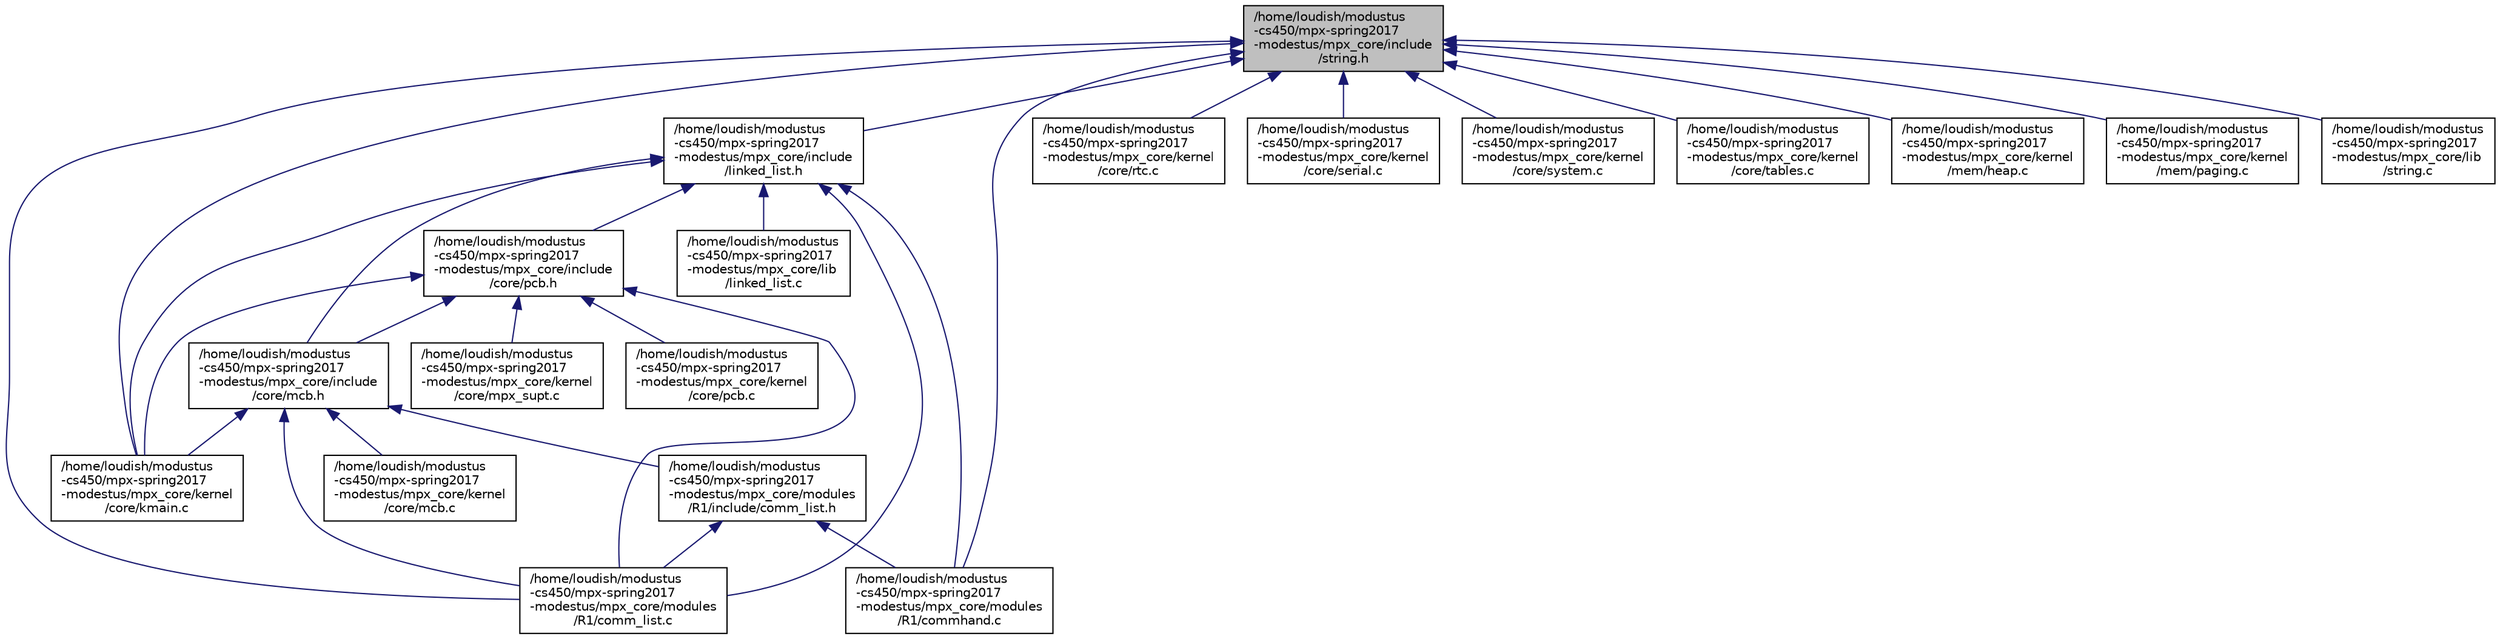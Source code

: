 digraph "/home/loudish/modustus-cs450/mpx-spring2017-modestus/mpx_core/include/string.h"
{
  edge [fontname="Helvetica",fontsize="10",labelfontname="Helvetica",labelfontsize="10"];
  node [fontname="Helvetica",fontsize="10",shape=record];
  Node1 [label="/home/loudish/modustus\l-cs450/mpx-spring2017\l-modestus/mpx_core/include\l/string.h",height=0.2,width=0.4,color="black", fillcolor="grey75", style="filled", fontcolor="black"];
  Node1 -> Node2 [dir="back",color="midnightblue",fontsize="10",style="solid",fontname="Helvetica"];
  Node2 [label="/home/loudish/modustus\l-cs450/mpx-spring2017\l-modestus/mpx_core/include\l/linked_list.h",height=0.2,width=0.4,color="black", fillcolor="white", style="filled",URL="$linked__list_8h.html"];
  Node2 -> Node3 [dir="back",color="midnightblue",fontsize="10",style="solid",fontname="Helvetica"];
  Node3 [label="/home/loudish/modustus\l-cs450/mpx-spring2017\l-modestus/mpx_core/include\l/core/mcb.h",height=0.2,width=0.4,color="black", fillcolor="white", style="filled",URL="$mcb_8h.html"];
  Node3 -> Node4 [dir="back",color="midnightblue",fontsize="10",style="solid",fontname="Helvetica"];
  Node4 [label="/home/loudish/modustus\l-cs450/mpx-spring2017\l-modestus/mpx_core/kernel\l/core/kmain.c",height=0.2,width=0.4,color="black", fillcolor="white", style="filled",URL="$kmain_8c.html"];
  Node3 -> Node5 [dir="back",color="midnightblue",fontsize="10",style="solid",fontname="Helvetica"];
  Node5 [label="/home/loudish/modustus\l-cs450/mpx-spring2017\l-modestus/mpx_core/kernel\l/core/mcb.c",height=0.2,width=0.4,color="black", fillcolor="white", style="filled",URL="$mcb_8c.html"];
  Node3 -> Node6 [dir="back",color="midnightblue",fontsize="10",style="solid",fontname="Helvetica"];
  Node6 [label="/home/loudish/modustus\l-cs450/mpx-spring2017\l-modestus/mpx_core/modules\l/R1/include/comm_list.h",height=0.2,width=0.4,color="black", fillcolor="white", style="filled",URL="$comm__list_8h.html"];
  Node6 -> Node7 [dir="back",color="midnightblue",fontsize="10",style="solid",fontname="Helvetica"];
  Node7 [label="/home/loudish/modustus\l-cs450/mpx-spring2017\l-modestus/mpx_core/modules\l/R1/comm_list.c",height=0.2,width=0.4,color="black", fillcolor="white", style="filled",URL="$comm__list_8c.html"];
  Node6 -> Node8 [dir="back",color="midnightblue",fontsize="10",style="solid",fontname="Helvetica"];
  Node8 [label="/home/loudish/modustus\l-cs450/mpx-spring2017\l-modestus/mpx_core/modules\l/R1/commhand.c",height=0.2,width=0.4,color="black", fillcolor="white", style="filled",URL="$commhand_8c.html"];
  Node3 -> Node7 [dir="back",color="midnightblue",fontsize="10",style="solid",fontname="Helvetica"];
  Node2 -> Node9 [dir="back",color="midnightblue",fontsize="10",style="solid",fontname="Helvetica"];
  Node9 [label="/home/loudish/modustus\l-cs450/mpx-spring2017\l-modestus/mpx_core/include\l/core/pcb.h",height=0.2,width=0.4,color="black", fillcolor="white", style="filled",URL="$pcb_8h.html"];
  Node9 -> Node3 [dir="back",color="midnightblue",fontsize="10",style="solid",fontname="Helvetica"];
  Node9 -> Node4 [dir="back",color="midnightblue",fontsize="10",style="solid",fontname="Helvetica"];
  Node9 -> Node10 [dir="back",color="midnightblue",fontsize="10",style="solid",fontname="Helvetica"];
  Node10 [label="/home/loudish/modustus\l-cs450/mpx-spring2017\l-modestus/mpx_core/kernel\l/core/mpx_supt.c",height=0.2,width=0.4,color="black", fillcolor="white", style="filled",URL="$mpx__supt_8c.html"];
  Node9 -> Node11 [dir="back",color="midnightblue",fontsize="10",style="solid",fontname="Helvetica"];
  Node11 [label="/home/loudish/modustus\l-cs450/mpx-spring2017\l-modestus/mpx_core/kernel\l/core/pcb.c",height=0.2,width=0.4,color="black", fillcolor="white", style="filled",URL="$pcb_8c.html"];
  Node9 -> Node7 [dir="back",color="midnightblue",fontsize="10",style="solid",fontname="Helvetica"];
  Node2 -> Node4 [dir="back",color="midnightblue",fontsize="10",style="solid",fontname="Helvetica"];
  Node2 -> Node12 [dir="back",color="midnightblue",fontsize="10",style="solid",fontname="Helvetica"];
  Node12 [label="/home/loudish/modustus\l-cs450/mpx-spring2017\l-modestus/mpx_core/lib\l/linked_list.c",height=0.2,width=0.4,color="black", fillcolor="white", style="filled",URL="$linked__list_8c.html"];
  Node2 -> Node7 [dir="back",color="midnightblue",fontsize="10",style="solid",fontname="Helvetica"];
  Node2 -> Node8 [dir="back",color="midnightblue",fontsize="10",style="solid",fontname="Helvetica"];
  Node1 -> Node4 [dir="back",color="midnightblue",fontsize="10",style="solid",fontname="Helvetica"];
  Node1 -> Node13 [dir="back",color="midnightblue",fontsize="10",style="solid",fontname="Helvetica"];
  Node13 [label="/home/loudish/modustus\l-cs450/mpx-spring2017\l-modestus/mpx_core/kernel\l/core/rtc.c",height=0.2,width=0.4,color="black", fillcolor="white", style="filled",URL="$rtc_8c.html"];
  Node1 -> Node14 [dir="back",color="midnightblue",fontsize="10",style="solid",fontname="Helvetica"];
  Node14 [label="/home/loudish/modustus\l-cs450/mpx-spring2017\l-modestus/mpx_core/kernel\l/core/serial.c",height=0.2,width=0.4,color="black", fillcolor="white", style="filled",URL="$serial_8c.html"];
  Node1 -> Node15 [dir="back",color="midnightblue",fontsize="10",style="solid",fontname="Helvetica"];
  Node15 [label="/home/loudish/modustus\l-cs450/mpx-spring2017\l-modestus/mpx_core/kernel\l/core/system.c",height=0.2,width=0.4,color="black", fillcolor="white", style="filled",URL="$system_8c.html"];
  Node1 -> Node16 [dir="back",color="midnightblue",fontsize="10",style="solid",fontname="Helvetica"];
  Node16 [label="/home/loudish/modustus\l-cs450/mpx-spring2017\l-modestus/mpx_core/kernel\l/core/tables.c",height=0.2,width=0.4,color="black", fillcolor="white", style="filled",URL="$tables_8c.html"];
  Node1 -> Node17 [dir="back",color="midnightblue",fontsize="10",style="solid",fontname="Helvetica"];
  Node17 [label="/home/loudish/modustus\l-cs450/mpx-spring2017\l-modestus/mpx_core/kernel\l/mem/heap.c",height=0.2,width=0.4,color="black", fillcolor="white", style="filled",URL="$heap_8c.html"];
  Node1 -> Node18 [dir="back",color="midnightblue",fontsize="10",style="solid",fontname="Helvetica"];
  Node18 [label="/home/loudish/modustus\l-cs450/mpx-spring2017\l-modestus/mpx_core/kernel\l/mem/paging.c",height=0.2,width=0.4,color="black", fillcolor="white", style="filled",URL="$paging_8c.html"];
  Node1 -> Node19 [dir="back",color="midnightblue",fontsize="10",style="solid",fontname="Helvetica"];
  Node19 [label="/home/loudish/modustus\l-cs450/mpx-spring2017\l-modestus/mpx_core/lib\l/string.c",height=0.2,width=0.4,color="black", fillcolor="white", style="filled",URL="$string_8c.html"];
  Node1 -> Node7 [dir="back",color="midnightblue",fontsize="10",style="solid",fontname="Helvetica"];
  Node1 -> Node8 [dir="back",color="midnightblue",fontsize="10",style="solid",fontname="Helvetica"];
}
